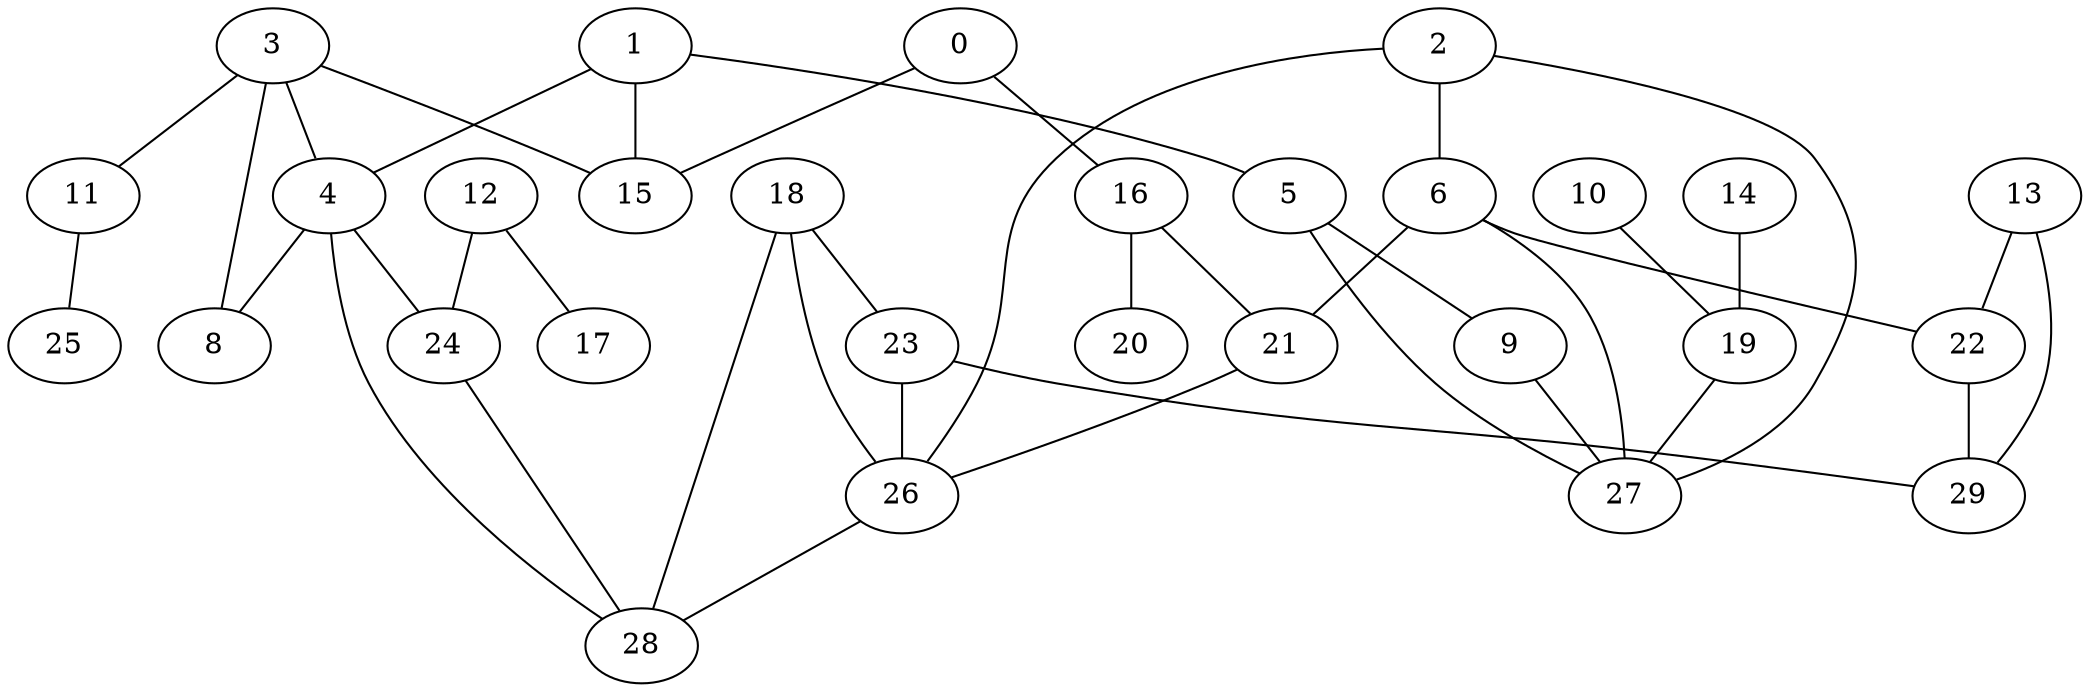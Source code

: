 graph G {
   0 -- 15
   0 -- 16
   1 -- 4
   1 -- 5
   1 -- 15
   2 -- 6
   2 -- 26
   2 -- 27
   3 -- 4
   3 -- 8
   3 -- 11
   3 -- 15
   4 -- 24
   4 -- 8
   4 -- 28
   5 -- 9
   5 -- 27
   6 -- 21
   6 -- 22
   6 -- 27
   9 -- 27
   10 -- 19
   11 -- 25
   12 -- 17
   12 -- 24
   13 -- 22
   13 -- 29
   14 -- 19
   16 -- 20
   16 -- 21
   18 -- 23
   18 -- 26
   18 -- 28
   19 -- 27
   21 -- 26
   22 -- 29
   23 -- 26
   23 -- 29
   24 -- 28
   26 -- 28
}
